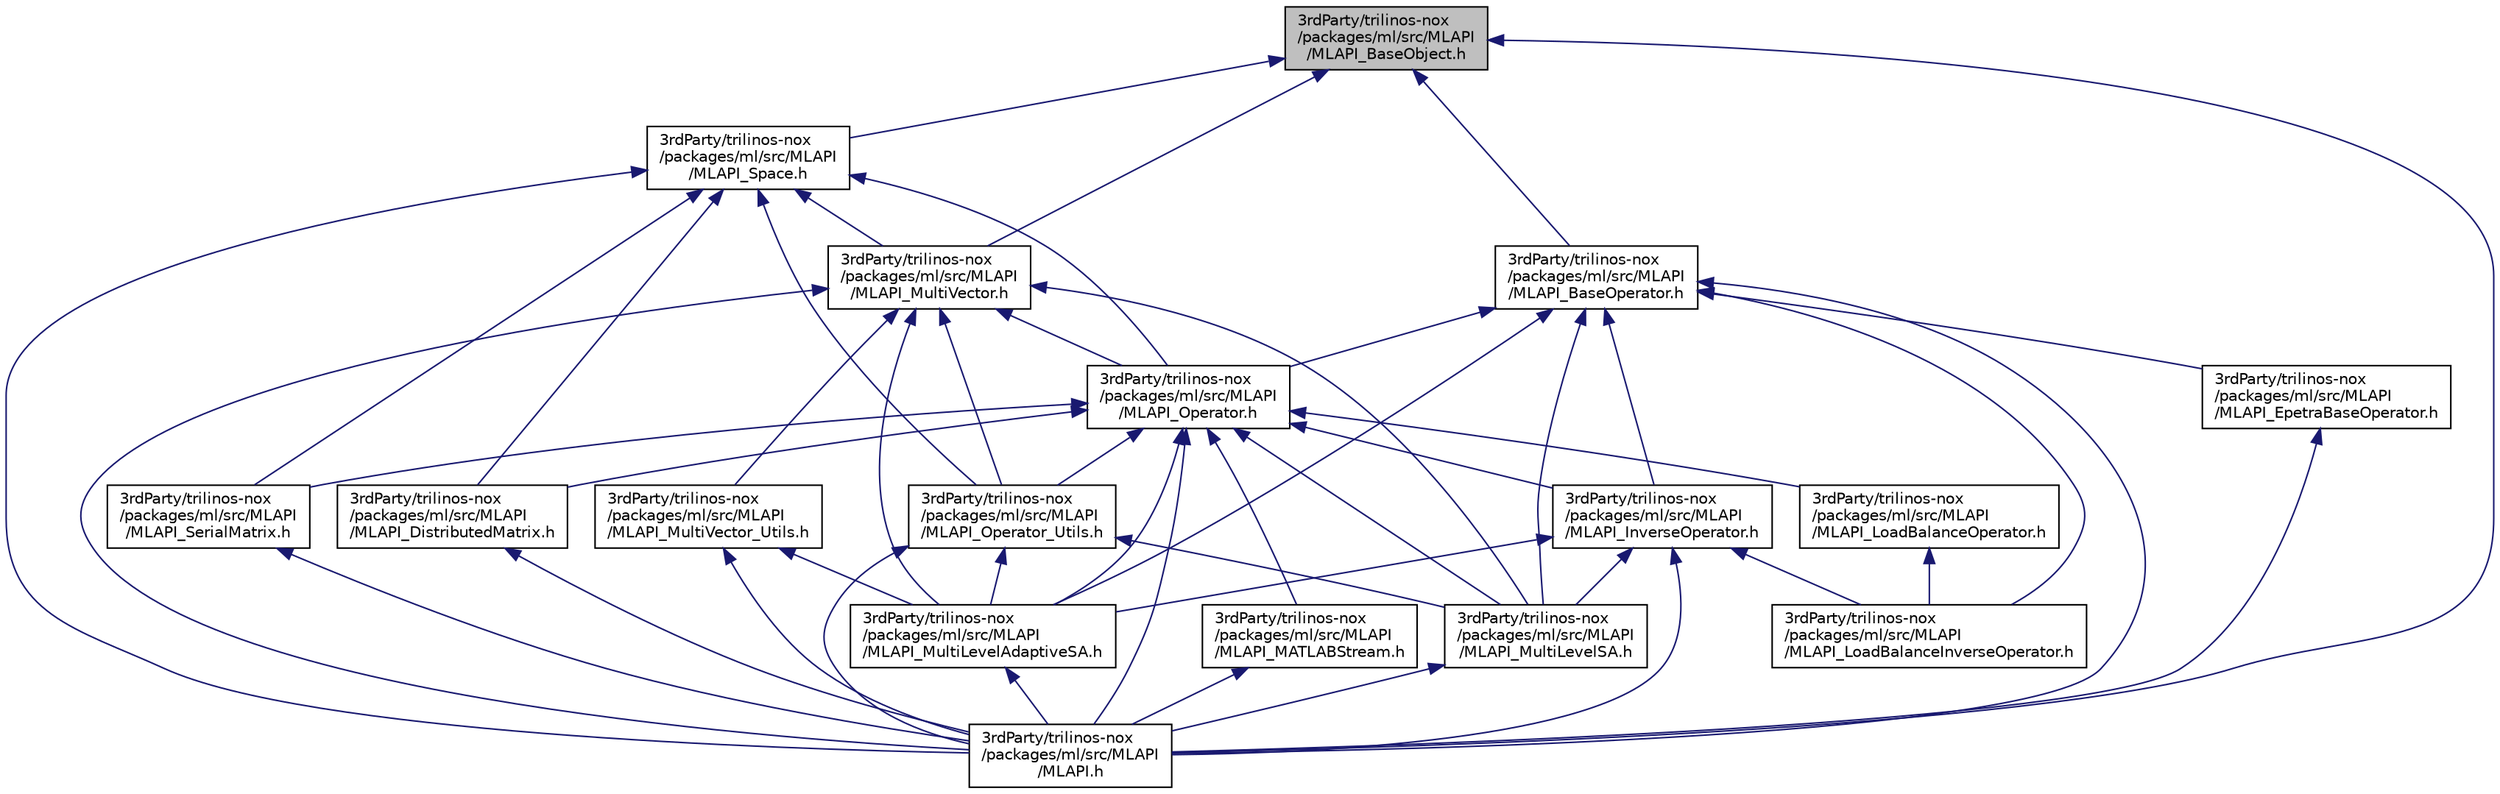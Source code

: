 digraph "3rdParty/trilinos-nox/packages/ml/src/MLAPI/MLAPI_BaseObject.h"
{
  edge [fontname="Helvetica",fontsize="10",labelfontname="Helvetica",labelfontsize="10"];
  node [fontname="Helvetica",fontsize="10",shape=record];
  Node64 [label="3rdParty/trilinos-nox\l/packages/ml/src/MLAPI\l/MLAPI_BaseObject.h",height=0.2,width=0.4,color="black", fillcolor="grey75", style="filled", fontcolor="black"];
  Node64 -> Node65 [dir="back",color="midnightblue",fontsize="10",style="solid",fontname="Helvetica"];
  Node65 [label="3rdParty/trilinos-nox\l/packages/ml/src/MLAPI\l/MLAPI.h",height=0.2,width=0.4,color="black", fillcolor="white", style="filled",URL="$d2/d11/_m_l_a_p_i_8h.html"];
  Node64 -> Node66 [dir="back",color="midnightblue",fontsize="10",style="solid",fontname="Helvetica"];
  Node66 [label="3rdParty/trilinos-nox\l/packages/ml/src/MLAPI\l/MLAPI_Space.h",height=0.2,width=0.4,color="black", fillcolor="white", style="filled",URL="$d4/d8b/_m_l_a_p_i___space_8h.html",tooltip="Class to specify the number and distribution among processes of elements. "];
  Node66 -> Node65 [dir="back",color="midnightblue",fontsize="10",style="solid",fontname="Helvetica"];
  Node66 -> Node67 [dir="back",color="midnightblue",fontsize="10",style="solid",fontname="Helvetica"];
  Node67 [label="3rdParty/trilinos-nox\l/packages/ml/src/MLAPI\l/MLAPI_MultiVector.h",height=0.2,width=0.4,color="black", fillcolor="white", style="filled",URL="$d6/d32/_m_l_a_p_i___multi_vector_8h.html",tooltip="MLAPI wrapper for double vectors. "];
  Node67 -> Node65 [dir="back",color="midnightblue",fontsize="10",style="solid",fontname="Helvetica"];
  Node67 -> Node68 [dir="back",color="midnightblue",fontsize="10",style="solid",fontname="Helvetica"];
  Node68 [label="3rdParty/trilinos-nox\l/packages/ml/src/MLAPI\l/MLAPI_MultiVector_Utils.h",height=0.2,width=0.4,color="black", fillcolor="white", style="filled",URL="$d0/dfa/_m_l_a_p_i___multi_vector___utils_8h.html",tooltip="Utilities for MultiVector&#39;s. "];
  Node68 -> Node65 [dir="back",color="midnightblue",fontsize="10",style="solid",fontname="Helvetica"];
  Node68 -> Node69 [dir="back",color="midnightblue",fontsize="10",style="solid",fontname="Helvetica"];
  Node69 [label="3rdParty/trilinos-nox\l/packages/ml/src/MLAPI\l/MLAPI_MultiLevelAdaptiveSA.h",height=0.2,width=0.4,color="black", fillcolor="white", style="filled",URL="$d8/d34/_m_l_a_p_i___multi_level_adaptive_s_a_8h.html",tooltip="Adaptive smoothed aggregation preconditioner. "];
  Node69 -> Node65 [dir="back",color="midnightblue",fontsize="10",style="solid",fontname="Helvetica"];
  Node67 -> Node70 [dir="back",color="midnightblue",fontsize="10",style="solid",fontname="Helvetica"];
  Node70 [label="3rdParty/trilinos-nox\l/packages/ml/src/MLAPI\l/MLAPI_Operator.h",height=0.2,width=0.4,color="black", fillcolor="white", style="filled",URL="$da/d2e/_m_l_a_p_i___operator_8h.html",tooltip="Basic class to define operators within MLAPI. "];
  Node70 -> Node65 [dir="back",color="midnightblue",fontsize="10",style="solid",fontname="Helvetica"];
  Node70 -> Node71 [dir="back",color="midnightblue",fontsize="10",style="solid",fontname="Helvetica"];
  Node71 [label="3rdParty/trilinos-nox\l/packages/ml/src/MLAPI\l/MLAPI_Operator_Utils.h",height=0.2,width=0.4,color="black", fillcolor="white", style="filled",URL="$d0/de3/_m_l_a_p_i___operator___utils_8h.html",tooltip="Suite of utilities for MLAPI::Operator objects. "];
  Node71 -> Node65 [dir="back",color="midnightblue",fontsize="10",style="solid",fontname="Helvetica"];
  Node71 -> Node72 [dir="back",color="midnightblue",fontsize="10",style="solid",fontname="Helvetica"];
  Node72 [label="3rdParty/trilinos-nox\l/packages/ml/src/MLAPI\l/MLAPI_MultiLevelSA.h",height=0.2,width=0.4,color="black", fillcolor="white", style="filled",URL="$d5/d66/_m_l_a_p_i___multi_level_s_a_8h.html",tooltip="Standard smoothed aggregation multilevel preconditioner. "];
  Node72 -> Node65 [dir="back",color="midnightblue",fontsize="10",style="solid",fontname="Helvetica"];
  Node71 -> Node69 [dir="back",color="midnightblue",fontsize="10",style="solid",fontname="Helvetica"];
  Node70 -> Node73 [dir="back",color="midnightblue",fontsize="10",style="solid",fontname="Helvetica"];
  Node73 [label="3rdParty/trilinos-nox\l/packages/ml/src/MLAPI\l/MLAPI_InverseOperator.h",height=0.2,width=0.4,color="black", fillcolor="white", style="filled",URL="$da/d94/_m_l_a_p_i___inverse_operator_8h.html",tooltip="Base class for smoothers and coarse solvers. "];
  Node73 -> Node65 [dir="back",color="midnightblue",fontsize="10",style="solid",fontname="Helvetica"];
  Node73 -> Node72 [dir="back",color="midnightblue",fontsize="10",style="solid",fontname="Helvetica"];
  Node73 -> Node69 [dir="back",color="midnightblue",fontsize="10",style="solid",fontname="Helvetica"];
  Node73 -> Node74 [dir="back",color="midnightblue",fontsize="10",style="solid",fontname="Helvetica"];
  Node74 [label="3rdParty/trilinos-nox\l/packages/ml/src/MLAPI\l/MLAPI_LoadBalanceInverseOperator.h",height=0.2,width=0.4,color="black", fillcolor="white", style="filled",URL="$d4/dc7/_m_l_a_p_i___load_balance_inverse_operator_8h.html",tooltip="wraps an MLAPI inverseoperator with zero rows on some processors. "];
  Node70 -> Node72 [dir="back",color="midnightblue",fontsize="10",style="solid",fontname="Helvetica"];
  Node70 -> Node69 [dir="back",color="midnightblue",fontsize="10",style="solid",fontname="Helvetica"];
  Node70 -> Node75 [dir="back",color="midnightblue",fontsize="10",style="solid",fontname="Helvetica"];
  Node75 [label="3rdParty/trilinos-nox\l/packages/ml/src/MLAPI\l/MLAPI_MATLABStream.h",height=0.2,width=0.4,color="black", fillcolor="white", style="filled",URL="$d5/d85/_m_l_a_p_i___m_a_t_l_a_b_stream_8h.html",tooltip="Basic stream to save in a MATLAB-compatible file MLAPI objects. "];
  Node75 -> Node65 [dir="back",color="midnightblue",fontsize="10",style="solid",fontname="Helvetica"];
  Node70 -> Node76 [dir="back",color="midnightblue",fontsize="10",style="solid",fontname="Helvetica"];
  Node76 [label="3rdParty/trilinos-nox\l/packages/ml/src/MLAPI\l/MLAPI_SerialMatrix.h",height=0.2,width=0.4,color="black", fillcolor="white", style="filled",URL="$de/da1/_m_l_a_p_i___serial_matrix_8h.html",tooltip="MATLAB-like serial matrix. "];
  Node76 -> Node65 [dir="back",color="midnightblue",fontsize="10",style="solid",fontname="Helvetica"];
  Node70 -> Node77 [dir="back",color="midnightblue",fontsize="10",style="solid",fontname="Helvetica"];
  Node77 [label="3rdParty/trilinos-nox\l/packages/ml/src/MLAPI\l/MLAPI_DistributedMatrix.h",height=0.2,width=0.4,color="black", fillcolor="white", style="filled",URL="$d7/d2a/_m_l_a_p_i___distributed_matrix_8h.html",tooltip="MLAPI wrapper for Epetra_FECrsMatrix, which allows MATLAB-like syntax. "];
  Node77 -> Node65 [dir="back",color="midnightblue",fontsize="10",style="solid",fontname="Helvetica"];
  Node70 -> Node78 [dir="back",color="midnightblue",fontsize="10",style="solid",fontname="Helvetica"];
  Node78 [label="3rdParty/trilinos-nox\l/packages/ml/src/MLAPI\l/MLAPI_LoadBalanceOperator.h",height=0.2,width=0.4,color="black", fillcolor="white", style="filled",URL="$dc/d07/_m_l_a_p_i___load_balance_operator_8h.html",tooltip="wraps an MLAPI operator with zero rows on some processors. "];
  Node78 -> Node74 [dir="back",color="midnightblue",fontsize="10",style="solid",fontname="Helvetica"];
  Node67 -> Node71 [dir="back",color="midnightblue",fontsize="10",style="solid",fontname="Helvetica"];
  Node67 -> Node72 [dir="back",color="midnightblue",fontsize="10",style="solid",fontname="Helvetica"];
  Node67 -> Node69 [dir="back",color="midnightblue",fontsize="10",style="solid",fontname="Helvetica"];
  Node66 -> Node70 [dir="back",color="midnightblue",fontsize="10",style="solid",fontname="Helvetica"];
  Node66 -> Node71 [dir="back",color="midnightblue",fontsize="10",style="solid",fontname="Helvetica"];
  Node66 -> Node76 [dir="back",color="midnightblue",fontsize="10",style="solid",fontname="Helvetica"];
  Node66 -> Node77 [dir="back",color="midnightblue",fontsize="10",style="solid",fontname="Helvetica"];
  Node64 -> Node67 [dir="back",color="midnightblue",fontsize="10",style="solid",fontname="Helvetica"];
  Node64 -> Node79 [dir="back",color="midnightblue",fontsize="10",style="solid",fontname="Helvetica"];
  Node79 [label="3rdParty/trilinos-nox\l/packages/ml/src/MLAPI\l/MLAPI_BaseOperator.h",height=0.2,width=0.4,color="black", fillcolor="white", style="filled",URL="$d1/dbf/_m_l_a_p_i___base_operator_8h.html",tooltip="Base MLAPI operator. "];
  Node79 -> Node70 [dir="back",color="midnightblue",fontsize="10",style="solid",fontname="Helvetica"];
  Node79 -> Node73 [dir="back",color="midnightblue",fontsize="10",style="solid",fontname="Helvetica"];
  Node79 -> Node65 [dir="back",color="midnightblue",fontsize="10",style="solid",fontname="Helvetica"];
  Node79 -> Node80 [dir="back",color="midnightblue",fontsize="10",style="solid",fontname="Helvetica"];
  Node80 [label="3rdParty/trilinos-nox\l/packages/ml/src/MLAPI\l/MLAPI_EpetraBaseOperator.h",height=0.2,width=0.4,color="black", fillcolor="white", style="filled",URL="$dd/d77/_m_l_a_p_i___epetra_base_operator_8h.html",tooltip="Basic class to wrap MLAPI::InverseOperator into Epetra_Operator. "];
  Node80 -> Node65 [dir="back",color="midnightblue",fontsize="10",style="solid",fontname="Helvetica"];
  Node79 -> Node72 [dir="back",color="midnightblue",fontsize="10",style="solid",fontname="Helvetica"];
  Node79 -> Node69 [dir="back",color="midnightblue",fontsize="10",style="solid",fontname="Helvetica"];
  Node79 -> Node74 [dir="back",color="midnightblue",fontsize="10",style="solid",fontname="Helvetica"];
}
